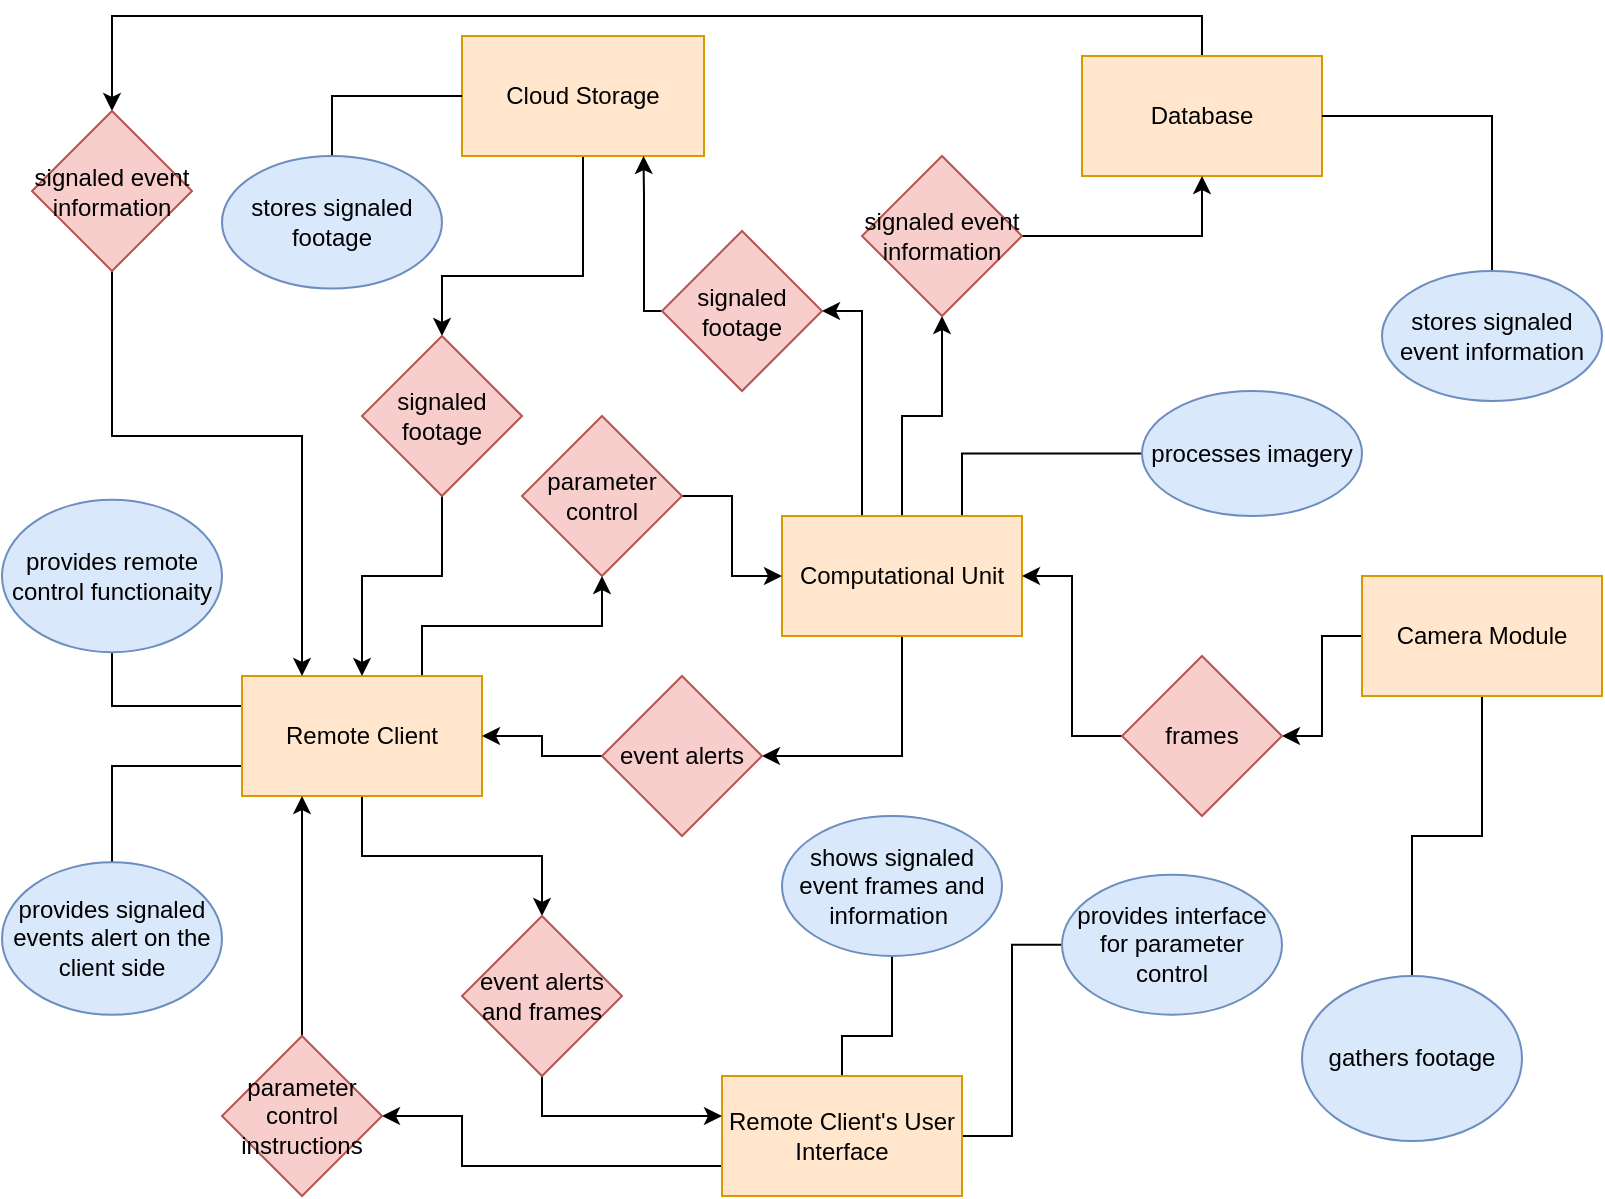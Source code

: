 <mxfile version="13.7.8" type="device"><diagram id="SSgy10HJL6G8gNw4oSQP" name="Page-1"><mxGraphModel dx="1059" dy="1286" grid="1" gridSize="10" guides="1" tooltips="1" connect="1" arrows="1" fold="1" page="1" pageScale="1" pageWidth="827" pageHeight="1169" math="0" shadow="0"><root><mxCell id="0"/><mxCell id="1" parent="0"/><mxCell id="yZfeSK1JTBFeGtjEs-U7-19" style="rounded=0;orthogonalLoop=1;jettySize=auto;html=1;exitX=0.75;exitY=0;exitDx=0;exitDy=0;entryX=0;entryY=0.5;entryDx=0;entryDy=0;endArrow=none;endFill=0;edgeStyle=orthogonalEdgeStyle;" parent="1" source="yZfeSK1JTBFeGtjEs-U7-8" target="yZfeSK1JTBFeGtjEs-U7-18" edge="1"><mxGeometry relative="1" as="geometry"/></mxCell><mxCell id="yZfeSK1JTBFeGtjEs-U7-21" style="rounded=0;orthogonalLoop=1;jettySize=auto;html=1;entryX=1;entryY=0.5;entryDx=0;entryDy=0;edgeStyle=orthogonalEdgeStyle;" parent="1" source="yZfeSK1JTBFeGtjEs-U7-8" target="yZfeSK1JTBFeGtjEs-U7-17" edge="1"><mxGeometry relative="1" as="geometry"><Array as="points"><mxPoint x="460" y="490"/></Array></mxGeometry></mxCell><mxCell id="yZfeSK1JTBFeGtjEs-U7-30" style="rounded=0;orthogonalLoop=1;jettySize=auto;html=1;exitX=0.25;exitY=0;exitDx=0;exitDy=0;entryX=1;entryY=0.5;entryDx=0;entryDy=0;edgeStyle=orthogonalEdgeStyle;" parent="1" source="yZfeSK1JTBFeGtjEs-U7-8" target="yZfeSK1JTBFeGtjEs-U7-28" edge="1"><mxGeometry relative="1" as="geometry"><Array as="points"><mxPoint x="440" y="370"/><mxPoint x="440" y="268"/></Array></mxGeometry></mxCell><mxCell id="yZfeSK1JTBFeGtjEs-U7-43" style="rounded=0;orthogonalLoop=1;jettySize=auto;html=1;entryX=0.5;entryY=1;entryDx=0;entryDy=0;endArrow=classic;endFill=1;edgeStyle=orthogonalEdgeStyle;" parent="1" source="yZfeSK1JTBFeGtjEs-U7-8" target="yZfeSK1JTBFeGtjEs-U7-42" edge="1"><mxGeometry relative="1" as="geometry"/></mxCell><mxCell id="yZfeSK1JTBFeGtjEs-U7-8" value="Computational Unit&lt;br&gt;" style="rounded=0;whiteSpace=wrap;html=1;fillColor=#ffe6cc;strokeColor=#d79b00;" parent="1" vertex="1"><mxGeometry x="400" y="370" width="120" height="60" as="geometry"/></mxCell><mxCell id="yZfeSK1JTBFeGtjEs-U7-24" style="rounded=0;orthogonalLoop=1;jettySize=auto;html=1;entryX=0.5;entryY=1;entryDx=0;entryDy=0;exitX=0.75;exitY=0;exitDx=0;exitDy=0;edgeStyle=orthogonalEdgeStyle;" parent="1" source="yZfeSK1JTBFeGtjEs-U7-9" target="yZfeSK1JTBFeGtjEs-U7-23" edge="1"><mxGeometry relative="1" as="geometry"/></mxCell><mxCell id="yZfeSK1JTBFeGtjEs-U7-48" style="rounded=0;orthogonalLoop=1;jettySize=auto;html=1;entryX=0.5;entryY=0;entryDx=0;entryDy=0;endArrow=classic;endFill=1;edgeStyle=orthogonalEdgeStyle;" parent="1" source="yZfeSK1JTBFeGtjEs-U7-9" target="yZfeSK1JTBFeGtjEs-U7-47" edge="1"><mxGeometry relative="1" as="geometry"/></mxCell><mxCell id="yZfeSK1JTBFeGtjEs-U7-62" style="rounded=0;orthogonalLoop=1;jettySize=auto;html=1;exitX=0;exitY=0.25;exitDx=0;exitDy=0;entryX=0.5;entryY=1;entryDx=0;entryDy=0;endArrow=none;endFill=0;edgeStyle=orthogonalEdgeStyle;" parent="1" source="yZfeSK1JTBFeGtjEs-U7-9" target="yZfeSK1JTBFeGtjEs-U7-61" edge="1"><mxGeometry relative="1" as="geometry"><Array as="points"><mxPoint x="65" y="465"/></Array></mxGeometry></mxCell><mxCell id="yZfeSK1JTBFeGtjEs-U7-64" style="rounded=0;orthogonalLoop=1;jettySize=auto;html=1;exitX=0;exitY=0.75;exitDx=0;exitDy=0;entryX=0.5;entryY=0;entryDx=0;entryDy=0;endArrow=none;endFill=0;edgeStyle=orthogonalEdgeStyle;" parent="1" source="yZfeSK1JTBFeGtjEs-U7-9" target="yZfeSK1JTBFeGtjEs-U7-63" edge="1"><mxGeometry relative="1" as="geometry"/></mxCell><mxCell id="yZfeSK1JTBFeGtjEs-U7-9" value="Remote Client" style="rounded=0;whiteSpace=wrap;html=1;fillColor=#ffe6cc;strokeColor=#d79b00;" parent="1" vertex="1"><mxGeometry x="130" y="450" width="120" height="60" as="geometry"/></mxCell><mxCell id="yZfeSK1JTBFeGtjEs-U7-15" style="rounded=0;orthogonalLoop=1;jettySize=auto;html=1;entryX=1;entryY=0.5;entryDx=0;entryDy=0;edgeStyle=orthogonalEdgeStyle;" parent="1" source="yZfeSK1JTBFeGtjEs-U7-10" target="yZfeSK1JTBFeGtjEs-U7-14" edge="1"><mxGeometry relative="1" as="geometry"/></mxCell><mxCell id="yZfeSK1JTBFeGtjEs-U7-60" style="rounded=0;orthogonalLoop=1;jettySize=auto;html=1;exitX=0.5;exitY=1;exitDx=0;exitDy=0;entryX=0.5;entryY=0;entryDx=0;entryDy=0;endArrow=none;endFill=0;edgeStyle=orthogonalEdgeStyle;" parent="1" source="yZfeSK1JTBFeGtjEs-U7-10" target="yZfeSK1JTBFeGtjEs-U7-59" edge="1"><mxGeometry relative="1" as="geometry"/></mxCell><mxCell id="yZfeSK1JTBFeGtjEs-U7-10" value="Camera Module" style="rounded=0;whiteSpace=wrap;html=1;fillColor=#ffe6cc;strokeColor=#d79b00;" parent="1" vertex="1"><mxGeometry x="690" y="400" width="120" height="60" as="geometry"/></mxCell><mxCell id="l9C5Dx28u-6SGZkxv7eF-2" style="rounded=0;orthogonalLoop=1;jettySize=auto;html=1;exitX=0.5;exitY=1;exitDx=0;exitDy=0;entryX=0.5;entryY=0;entryDx=0;entryDy=0;edgeStyle=orthogonalEdgeStyle;" edge="1" parent="1" source="yZfeSK1JTBFeGtjEs-U7-11" target="l9C5Dx28u-6SGZkxv7eF-24"><mxGeometry relative="1" as="geometry"><Array as="points"><mxPoint x="301" y="250"/><mxPoint x="230" y="250"/></Array></mxGeometry></mxCell><mxCell id="yZfeSK1JTBFeGtjEs-U7-11" value="Cloud Storage" style="rounded=0;whiteSpace=wrap;html=1;fillColor=#ffe6cc;strokeColor=#d79b00;" parent="1" vertex="1"><mxGeometry x="240" y="130" width="121" height="60" as="geometry"/></mxCell><mxCell id="Ai5QmI3onG1GIzq5dhfi-3" style="rounded=0;orthogonalLoop=1;jettySize=auto;html=1;exitX=0.5;exitY=0;exitDx=0;exitDy=0;entryX=0.5;entryY=0;entryDx=0;entryDy=0;edgeStyle=orthogonalEdgeStyle;" parent="1" source="yZfeSK1JTBFeGtjEs-U7-12" target="Ai5QmI3onG1GIzq5dhfi-1" edge="1"><mxGeometry relative="1" as="geometry"/></mxCell><mxCell id="yZfeSK1JTBFeGtjEs-U7-12" value="Database" style="rounded=0;whiteSpace=wrap;html=1;fillColor=#ffe6cc;strokeColor=#d79b00;" parent="1" vertex="1"><mxGeometry x="550" y="140" width="120" height="60" as="geometry"/></mxCell><mxCell id="yZfeSK1JTBFeGtjEs-U7-52" style="rounded=0;orthogonalLoop=1;jettySize=auto;html=1;entryX=0;entryY=0.5;entryDx=0;entryDy=0;endArrow=none;endFill=0;edgeStyle=orthogonalEdgeStyle;" parent="1" source="yZfeSK1JTBFeGtjEs-U7-13" target="yZfeSK1JTBFeGtjEs-U7-50" edge="1"><mxGeometry relative="1" as="geometry"/></mxCell><mxCell id="yZfeSK1JTBFeGtjEs-U7-54" style="rounded=0;orthogonalLoop=1;jettySize=auto;html=1;exitX=0.5;exitY=0;exitDx=0;exitDy=0;entryX=0.5;entryY=1;entryDx=0;entryDy=0;endArrow=none;endFill=0;edgeStyle=orthogonalEdgeStyle;" parent="1" source="yZfeSK1JTBFeGtjEs-U7-13" target="yZfeSK1JTBFeGtjEs-U7-51" edge="1"><mxGeometry relative="1" as="geometry"><Array as="points"><mxPoint x="430" y="630"/><mxPoint x="455" y="630"/></Array></mxGeometry></mxCell><mxCell id="yZfeSK1JTBFeGtjEs-U7-57" style="rounded=0;orthogonalLoop=1;jettySize=auto;html=1;entryX=1;entryY=0.5;entryDx=0;entryDy=0;endArrow=classic;endFill=1;edgeStyle=orthogonalEdgeStyle;exitX=0;exitY=0.75;exitDx=0;exitDy=0;" parent="1" source="yZfeSK1JTBFeGtjEs-U7-13" target="yZfeSK1JTBFeGtjEs-U7-55" edge="1"><mxGeometry relative="1" as="geometry"><Array as="points"><mxPoint x="240" y="695"/><mxPoint x="240" y="670"/></Array></mxGeometry></mxCell><mxCell id="yZfeSK1JTBFeGtjEs-U7-13" value="Remote Client's User Interface" style="rounded=0;whiteSpace=wrap;html=1;fillColor=#ffe6cc;strokeColor=#d79b00;" parent="1" vertex="1"><mxGeometry x="370" y="650" width="120" height="60" as="geometry"/></mxCell><mxCell id="yZfeSK1JTBFeGtjEs-U7-16" style="rounded=0;orthogonalLoop=1;jettySize=auto;html=1;entryX=1;entryY=0.5;entryDx=0;entryDy=0;edgeStyle=orthogonalEdgeStyle;" parent="1" source="yZfeSK1JTBFeGtjEs-U7-14" target="yZfeSK1JTBFeGtjEs-U7-8" edge="1"><mxGeometry relative="1" as="geometry"/></mxCell><mxCell id="yZfeSK1JTBFeGtjEs-U7-14" value="frames" style="rhombus;whiteSpace=wrap;html=1;fillColor=#f8cecc;strokeColor=#b85450;" parent="1" vertex="1"><mxGeometry x="570" y="440" width="80" height="80" as="geometry"/></mxCell><mxCell id="yZfeSK1JTBFeGtjEs-U7-22" style="rounded=0;orthogonalLoop=1;jettySize=auto;html=1;entryX=1;entryY=0.5;entryDx=0;entryDy=0;edgeStyle=orthogonalEdgeStyle;" parent="1" source="yZfeSK1JTBFeGtjEs-U7-17" target="yZfeSK1JTBFeGtjEs-U7-9" edge="1"><mxGeometry relative="1" as="geometry"/></mxCell><mxCell id="yZfeSK1JTBFeGtjEs-U7-17" value="event alerts" style="rhombus;whiteSpace=wrap;html=1;fillColor=#f8cecc;strokeColor=#b85450;" parent="1" vertex="1"><mxGeometry x="310" y="450" width="80" height="80" as="geometry"/></mxCell><mxCell id="yZfeSK1JTBFeGtjEs-U7-18" value="processes imagery" style="ellipse;whiteSpace=wrap;html=1;fillColor=#dae8fc;strokeColor=#6c8ebf;" parent="1" vertex="1"><mxGeometry x="580" y="307.5" width="110" height="62.5" as="geometry"/></mxCell><mxCell id="yZfeSK1JTBFeGtjEs-U7-25" style="rounded=0;orthogonalLoop=1;jettySize=auto;html=1;exitX=1;exitY=0.5;exitDx=0;exitDy=0;entryX=0;entryY=0.5;entryDx=0;entryDy=0;edgeStyle=orthogonalEdgeStyle;" parent="1" source="yZfeSK1JTBFeGtjEs-U7-23" target="yZfeSK1JTBFeGtjEs-U7-8" edge="1"><mxGeometry relative="1" as="geometry"/></mxCell><mxCell id="yZfeSK1JTBFeGtjEs-U7-23" value="parameter&lt;br&gt;control" style="rhombus;whiteSpace=wrap;html=1;fillColor=#f8cecc;strokeColor=#b85450;" parent="1" vertex="1"><mxGeometry x="270" y="320" width="80" height="80" as="geometry"/></mxCell><mxCell id="yZfeSK1JTBFeGtjEs-U7-31" style="rounded=0;orthogonalLoop=1;jettySize=auto;html=1;entryX=0.75;entryY=1;entryDx=0;entryDy=0;edgeStyle=orthogonalEdgeStyle;" parent="1" source="yZfeSK1JTBFeGtjEs-U7-28" target="yZfeSK1JTBFeGtjEs-U7-11" edge="1"><mxGeometry relative="1" as="geometry"><mxPoint x="280" y="260" as="targetPoint"/><Array as="points"><mxPoint x="331" y="210"/><mxPoint x="331" y="210"/></Array></mxGeometry></mxCell><mxCell id="yZfeSK1JTBFeGtjEs-U7-28" value="signaled footage" style="rhombus;whiteSpace=wrap;html=1;fillColor=#f8cecc;strokeColor=#b85450;" parent="1" vertex="1"><mxGeometry x="340" y="227.5" width="80" height="80" as="geometry"/></mxCell><mxCell id="yZfeSK1JTBFeGtjEs-U7-33" style="rounded=0;orthogonalLoop=1;jettySize=auto;html=1;endArrow=none;endFill=0;edgeStyle=orthogonalEdgeStyle;entryX=0;entryY=0.5;entryDx=0;entryDy=0;" parent="1" source="yZfeSK1JTBFeGtjEs-U7-32" target="yZfeSK1JTBFeGtjEs-U7-11" edge="1"><mxGeometry relative="1" as="geometry"><Array as="points"><mxPoint x="175" y="160"/></Array><mxPoint x="250" y="260" as="targetPoint"/></mxGeometry></mxCell><mxCell id="yZfeSK1JTBFeGtjEs-U7-39" style="rounded=0;orthogonalLoop=1;jettySize=auto;html=1;exitX=0.5;exitY=0;exitDx=0;exitDy=0;endArrow=none;endFill=0;entryX=1;entryY=0.5;entryDx=0;entryDy=0;edgeStyle=orthogonalEdgeStyle;" parent="1" source="yZfeSK1JTBFeGtjEs-U7-38" target="yZfeSK1JTBFeGtjEs-U7-12" edge="1"><mxGeometry relative="1" as="geometry"><mxPoint x="240" y="280" as="targetPoint"/></mxGeometry></mxCell><mxCell id="yZfeSK1JTBFeGtjEs-U7-38" value="stores signaled event information" style="ellipse;whiteSpace=wrap;html=1;fillColor=#dae8fc;strokeColor=#6c8ebf;" parent="1" vertex="1"><mxGeometry x="700" y="247.5" width="110" height="65" as="geometry"/></mxCell><mxCell id="yZfeSK1JTBFeGtjEs-U7-45" style="rounded=0;orthogonalLoop=1;jettySize=auto;html=1;exitX=1;exitY=0.5;exitDx=0;exitDy=0;entryX=0.5;entryY=1;entryDx=0;entryDy=0;endArrow=classic;endFill=1;edgeStyle=orthogonalEdgeStyle;" parent="1" source="yZfeSK1JTBFeGtjEs-U7-42" target="yZfeSK1JTBFeGtjEs-U7-12" edge="1"><mxGeometry relative="1" as="geometry"/></mxCell><mxCell id="yZfeSK1JTBFeGtjEs-U7-42" value="signaled event information" style="rhombus;whiteSpace=wrap;html=1;fillColor=#f8cecc;strokeColor=#b85450;" parent="1" vertex="1"><mxGeometry x="440" y="190" width="80" height="80" as="geometry"/></mxCell><mxCell id="yZfeSK1JTBFeGtjEs-U7-49" style="rounded=0;orthogonalLoop=1;jettySize=auto;html=1;exitX=0.5;exitY=1;exitDx=0;exitDy=0;endArrow=classic;endFill=1;edgeStyle=orthogonalEdgeStyle;" parent="1" source="yZfeSK1JTBFeGtjEs-U7-47" edge="1"><mxGeometry relative="1" as="geometry"><mxPoint x="370" y="670" as="targetPoint"/><Array as="points"><mxPoint x="280" y="670"/></Array></mxGeometry></mxCell><mxCell id="yZfeSK1JTBFeGtjEs-U7-47" value="event alerts and frames" style="rhombus;whiteSpace=wrap;html=1;fillColor=#f8cecc;strokeColor=#b85450;" parent="1" vertex="1"><mxGeometry x="240" y="570" width="80" height="80" as="geometry"/></mxCell><mxCell id="yZfeSK1JTBFeGtjEs-U7-50" value="provides interface for parameter control" style="ellipse;whiteSpace=wrap;html=1;fillColor=#dae8fc;strokeColor=#6c8ebf;" parent="1" vertex="1"><mxGeometry x="540" y="549.39" width="110" height="70" as="geometry"/></mxCell><mxCell id="yZfeSK1JTBFeGtjEs-U7-51" value="shows signaled event frames and information&amp;nbsp;" style="ellipse;whiteSpace=wrap;html=1;fillColor=#dae8fc;strokeColor=#6c8ebf;" parent="1" vertex="1"><mxGeometry x="400" y="520" width="110" height="70" as="geometry"/></mxCell><mxCell id="yZfeSK1JTBFeGtjEs-U7-56" style="rounded=0;orthogonalLoop=1;jettySize=auto;html=1;entryX=0.25;entryY=1;entryDx=0;entryDy=0;endArrow=classic;endFill=1;edgeStyle=orthogonalEdgeStyle;" parent="1" source="yZfeSK1JTBFeGtjEs-U7-55" target="yZfeSK1JTBFeGtjEs-U7-9" edge="1"><mxGeometry relative="1" as="geometry"/></mxCell><mxCell id="yZfeSK1JTBFeGtjEs-U7-55" value="parameter control instructions" style="rhombus;whiteSpace=wrap;html=1;fillColor=#f8cecc;strokeColor=#b85450;" parent="1" vertex="1"><mxGeometry x="120" y="630" width="80" height="80" as="geometry"/></mxCell><mxCell id="yZfeSK1JTBFeGtjEs-U7-59" value="gathers footage" style="ellipse;whiteSpace=wrap;html=1;fillColor=#dae8fc;strokeColor=#6c8ebf;" parent="1" vertex="1"><mxGeometry x="660" y="600" width="110" height="82.52" as="geometry"/></mxCell><mxCell id="yZfeSK1JTBFeGtjEs-U7-61" value="provides remote control functionaity" style="ellipse;whiteSpace=wrap;html=1;fillColor=#dae8fc;strokeColor=#6c8ebf;" parent="1" vertex="1"><mxGeometry x="10" y="361.87" width="110" height="76.26" as="geometry"/></mxCell><mxCell id="yZfeSK1JTBFeGtjEs-U7-63" value="provides signaled events alert on the client side" style="ellipse;whiteSpace=wrap;html=1;fillColor=#dae8fc;strokeColor=#6c8ebf;" parent="1" vertex="1"><mxGeometry x="10" y="543.13" width="110" height="76.26" as="geometry"/></mxCell><mxCell id="l9C5Dx28u-6SGZkxv7eF-1" style="rounded=0;orthogonalLoop=1;jettySize=auto;html=1;entryX=0.25;entryY=0;entryDx=0;entryDy=0;edgeStyle=orthogonalEdgeStyle;" edge="1" parent="1" source="Ai5QmI3onG1GIzq5dhfi-1" target="yZfeSK1JTBFeGtjEs-U7-9"><mxGeometry relative="1" as="geometry"><Array as="points"><mxPoint x="65" y="330"/><mxPoint x="160" y="330"/></Array></mxGeometry></mxCell><mxCell id="Ai5QmI3onG1GIzq5dhfi-1" value="signaled event information" style="rhombus;whiteSpace=wrap;html=1;fillColor=#f8cecc;strokeColor=#b85450;" parent="1" vertex="1"><mxGeometry x="25" y="167.5" width="80" height="80" as="geometry"/></mxCell><mxCell id="yZfeSK1JTBFeGtjEs-U7-32" value="stores signaled footage" style="ellipse;whiteSpace=wrap;html=1;fillColor=#dae8fc;strokeColor=#6c8ebf;" parent="1" vertex="1"><mxGeometry x="120" y="190" width="110" height="66.25" as="geometry"/></mxCell><mxCell id="l9C5Dx28u-6SGZkxv7eF-25" style="edgeStyle=orthogonalEdgeStyle;rounded=0;orthogonalLoop=1;jettySize=auto;html=1;exitX=0.5;exitY=1;exitDx=0;exitDy=0;entryX=0.5;entryY=0;entryDx=0;entryDy=0;strokeColor=#000000;" edge="1" parent="1" source="l9C5Dx28u-6SGZkxv7eF-24" target="yZfeSK1JTBFeGtjEs-U7-9"><mxGeometry relative="1" as="geometry"><Array as="points"><mxPoint x="230" y="400"/><mxPoint x="190" y="400"/></Array></mxGeometry></mxCell><mxCell id="l9C5Dx28u-6SGZkxv7eF-24" value="signaled footage" style="rhombus;whiteSpace=wrap;html=1;fillColor=#f8cecc;strokeColor=#b85450;" vertex="1" parent="1"><mxGeometry x="190" y="280" width="80" height="80" as="geometry"/></mxCell></root></mxGraphModel></diagram></mxfile>